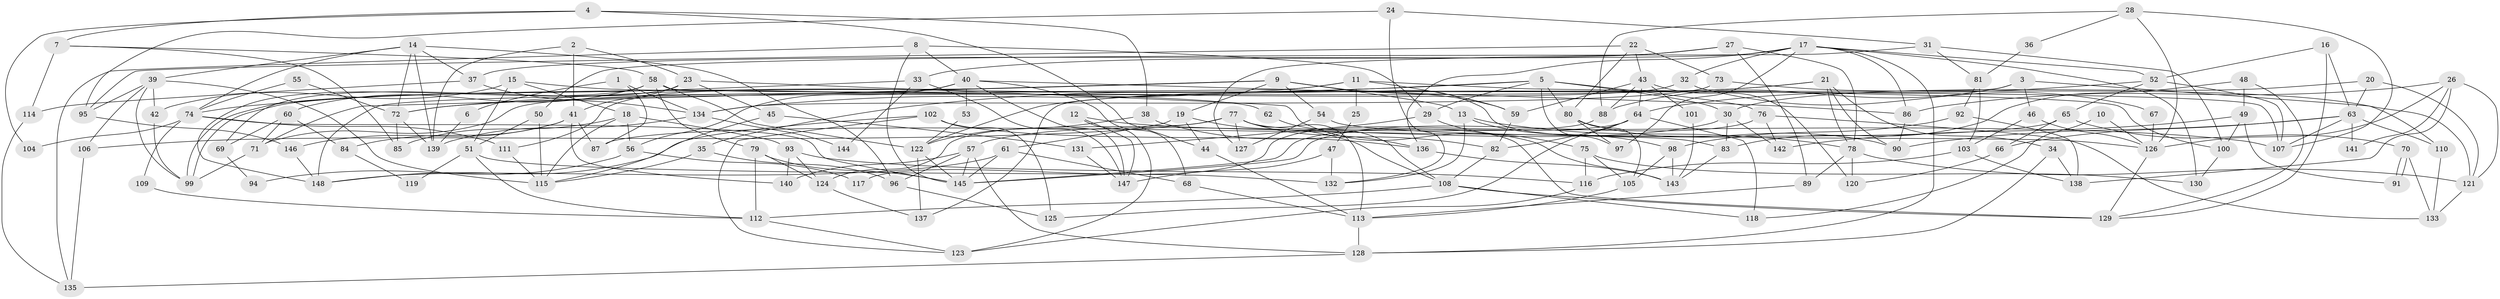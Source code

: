 // coarse degree distribution, {7: 0.1134020618556701, 3: 0.17525773195876287, 5: 0.1958762886597938, 4: 0.1958762886597938, 2: 0.10309278350515463, 9: 0.05154639175257732, 6: 0.08247422680412371, 10: 0.010309278350515464, 8: 0.061855670103092786, 12: 0.010309278350515464}
// Generated by graph-tools (version 1.1) at 2025/52/02/27/25 19:52:09]
// undirected, 148 vertices, 296 edges
graph export_dot {
graph [start="1"]
  node [color=gray90,style=filled];
  1;
  2;
  3;
  4;
  5;
  6;
  7;
  8;
  9;
  10;
  11;
  12;
  13;
  14;
  15;
  16;
  17;
  18;
  19;
  20;
  21;
  22;
  23;
  24;
  25;
  26;
  27;
  28;
  29;
  30;
  31;
  32;
  33;
  34;
  35;
  36;
  37;
  38;
  39;
  40;
  41;
  42;
  43;
  44;
  45;
  46;
  47;
  48;
  49;
  50;
  51;
  52;
  53;
  54;
  55;
  56;
  57;
  58;
  59;
  60;
  61;
  62;
  63;
  64;
  65;
  66;
  67;
  68;
  69;
  70;
  71;
  72;
  73;
  74;
  75;
  76;
  77;
  78;
  79;
  80;
  81;
  82;
  83;
  84;
  85;
  86;
  87;
  88;
  89;
  90;
  91;
  92;
  93;
  94;
  95;
  96;
  97;
  98;
  99;
  100;
  101;
  102;
  103;
  104;
  105;
  106;
  107;
  108;
  109;
  110;
  111;
  112;
  113;
  114;
  115;
  116;
  117;
  118;
  119;
  120;
  121;
  122;
  123;
  124;
  125;
  126;
  127;
  128;
  129;
  130;
  131;
  132;
  133;
  134;
  135;
  136;
  137;
  138;
  139;
  140;
  141;
  142;
  143;
  144;
  145;
  146;
  147;
  148;
  1 -- 87;
  1 -- 134;
  1 -- 6;
  2 -- 23;
  2 -- 139;
  2 -- 41;
  3 -- 88;
  3 -- 46;
  3 -- 110;
  3 -- 137;
  4 -- 7;
  4 -- 38;
  4 -- 44;
  4 -- 104;
  5 -- 72;
  5 -- 29;
  5 -- 30;
  5 -- 35;
  5 -- 76;
  5 -- 80;
  5 -- 97;
  6 -- 139;
  7 -- 114;
  7 -- 58;
  7 -- 85;
  8 -- 145;
  8 -- 135;
  8 -- 29;
  8 -- 40;
  9 -- 99;
  9 -- 99;
  9 -- 19;
  9 -- 13;
  9 -- 54;
  9 -- 59;
  9 -- 71;
  9 -- 83;
  10 -- 126;
  10 -- 118;
  11 -- 134;
  11 -- 148;
  11 -- 25;
  11 -- 59;
  11 -- 100;
  12 -- 147;
  12 -- 107;
  12 -- 123;
  13 -- 78;
  13 -- 98;
  13 -- 132;
  14 -- 37;
  14 -- 74;
  14 -- 39;
  14 -- 72;
  14 -- 96;
  14 -- 139;
  15 -- 51;
  15 -- 18;
  15 -- 42;
  15 -- 62;
  16 -- 63;
  16 -- 52;
  16 -- 129;
  17 -- 97;
  17 -- 128;
  17 -- 32;
  17 -- 37;
  17 -- 52;
  17 -- 86;
  17 -- 130;
  17 -- 136;
  18 -- 115;
  18 -- 85;
  18 -- 56;
  18 -- 93;
  19 -- 44;
  19 -- 61;
  19 -- 108;
  20 -- 121;
  20 -- 30;
  20 -- 63;
  21 -- 90;
  21 -- 78;
  21 -- 34;
  21 -- 72;
  21 -- 122;
  22 -- 43;
  22 -- 80;
  22 -- 73;
  22 -- 95;
  23 -- 41;
  23 -- 143;
  23 -- 45;
  23 -- 69;
  24 -- 95;
  24 -- 132;
  24 -- 31;
  25 -- 47;
  26 -- 86;
  26 -- 126;
  26 -- 121;
  26 -- 138;
  26 -- 141;
  27 -- 89;
  27 -- 78;
  27 -- 33;
  27 -- 127;
  28 -- 107;
  28 -- 126;
  28 -- 36;
  28 -- 88;
  29 -- 75;
  29 -- 131;
  30 -- 83;
  30 -- 57;
  30 -- 142;
  31 -- 100;
  31 -- 50;
  31 -- 81;
  32 -- 71;
  32 -- 67;
  33 -- 74;
  33 -- 144;
  33 -- 147;
  34 -- 128;
  34 -- 138;
  35 -- 96;
  35 -- 115;
  36 -- 81;
  37 -- 134;
  37 -- 114;
  38 -- 122;
  38 -- 82;
  39 -- 42;
  39 -- 95;
  39 -- 99;
  39 -- 106;
  39 -- 115;
  40 -- 147;
  40 -- 53;
  40 -- 56;
  40 -- 68;
  40 -- 86;
  40 -- 111;
  41 -- 140;
  41 -- 84;
  41 -- 87;
  41 -- 146;
  42 -- 99;
  43 -- 59;
  43 -- 64;
  43 -- 88;
  43 -- 101;
  43 -- 120;
  44 -- 113;
  45 -- 115;
  45 -- 131;
  46 -- 103;
  46 -- 126;
  47 -- 132;
  47 -- 147;
  48 -- 129;
  48 -- 83;
  48 -- 49;
  49 -- 142;
  49 -- 91;
  49 -- 100;
  50 -- 115;
  50 -- 51;
  51 -- 112;
  51 -- 119;
  51 -- 132;
  52 -- 64;
  52 -- 65;
  52 -- 107;
  53 -- 122;
  54 -- 127;
  54 -- 126;
  55 -- 74;
  55 -- 72;
  56 -- 94;
  56 -- 117;
  57 -- 145;
  57 -- 96;
  57 -- 128;
  57 -- 140;
  58 -- 122;
  58 -- 107;
  58 -- 60;
  58 -- 79;
  58 -- 148;
  59 -- 82;
  60 -- 71;
  60 -- 69;
  60 -- 84;
  61 -- 145;
  61 -- 148;
  61 -- 68;
  62 -- 108;
  63 -- 90;
  63 -- 66;
  63 -- 107;
  63 -- 110;
  63 -- 141;
  64 -- 82;
  64 -- 145;
  64 -- 118;
  64 -- 125;
  65 -- 70;
  65 -- 66;
  65 -- 87;
  66 -- 120;
  67 -- 126;
  68 -- 113;
  69 -- 94;
  70 -- 91;
  70 -- 91;
  70 -- 133;
  71 -- 99;
  72 -- 85;
  72 -- 139;
  73 -- 121;
  73 -- 134;
  74 -- 145;
  74 -- 111;
  74 -- 104;
  74 -- 109;
  75 -- 130;
  75 -- 116;
  75 -- 105;
  76 -- 145;
  76 -- 133;
  76 -- 142;
  77 -- 136;
  77 -- 124;
  77 -- 106;
  77 -- 113;
  77 -- 127;
  77 -- 129;
  78 -- 121;
  78 -- 120;
  78 -- 89;
  79 -- 112;
  79 -- 124;
  79 -- 145;
  80 -- 105;
  80 -- 90;
  80 -- 97;
  81 -- 92;
  81 -- 103;
  82 -- 108;
  83 -- 143;
  84 -- 119;
  86 -- 90;
  88 -- 117;
  89 -- 113;
  92 -- 98;
  92 -- 138;
  93 -- 116;
  93 -- 124;
  93 -- 140;
  95 -- 146;
  96 -- 125;
  98 -- 105;
  98 -- 143;
  100 -- 130;
  101 -- 143;
  102 -- 148;
  102 -- 125;
  102 -- 123;
  102 -- 136;
  103 -- 138;
  103 -- 116;
  105 -- 113;
  106 -- 135;
  108 -- 129;
  108 -- 112;
  108 -- 118;
  109 -- 112;
  110 -- 133;
  111 -- 115;
  112 -- 123;
  113 -- 128;
  114 -- 135;
  116 -- 123;
  121 -- 133;
  122 -- 137;
  122 -- 145;
  124 -- 137;
  126 -- 129;
  128 -- 135;
  131 -- 147;
  134 -- 139;
  134 -- 144;
  136 -- 143;
  146 -- 148;
}
